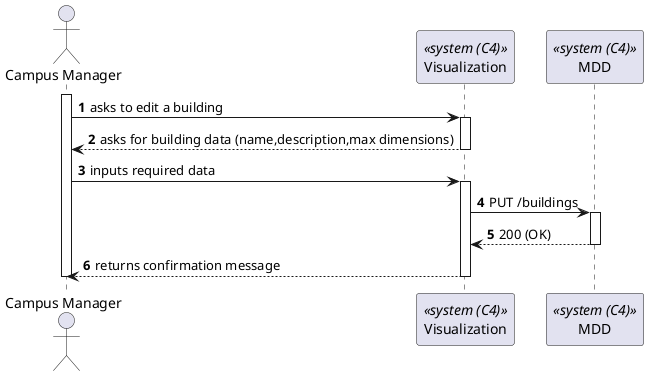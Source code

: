 @startuml process-view
autonumber

actor CM as "Campus Manager"
participant UI as "Visualization" <<system (C4)>>
participant MDD as "MDD" <<system (C4)>>

activate CM

CM -> UI : asks to edit a building
activate UI

CM <-- UI : asks for building data (name,description,max dimensions)
deactivate UI

CM -> UI : inputs required data
activate UI

UI -> MDD : PUT /buildings
activate MDD
MDD --> UI : 200 (OK)
deactivate MDD

CM <-- UI : returns confirmation message
deactivate UI


deactivate CM

@enduml
